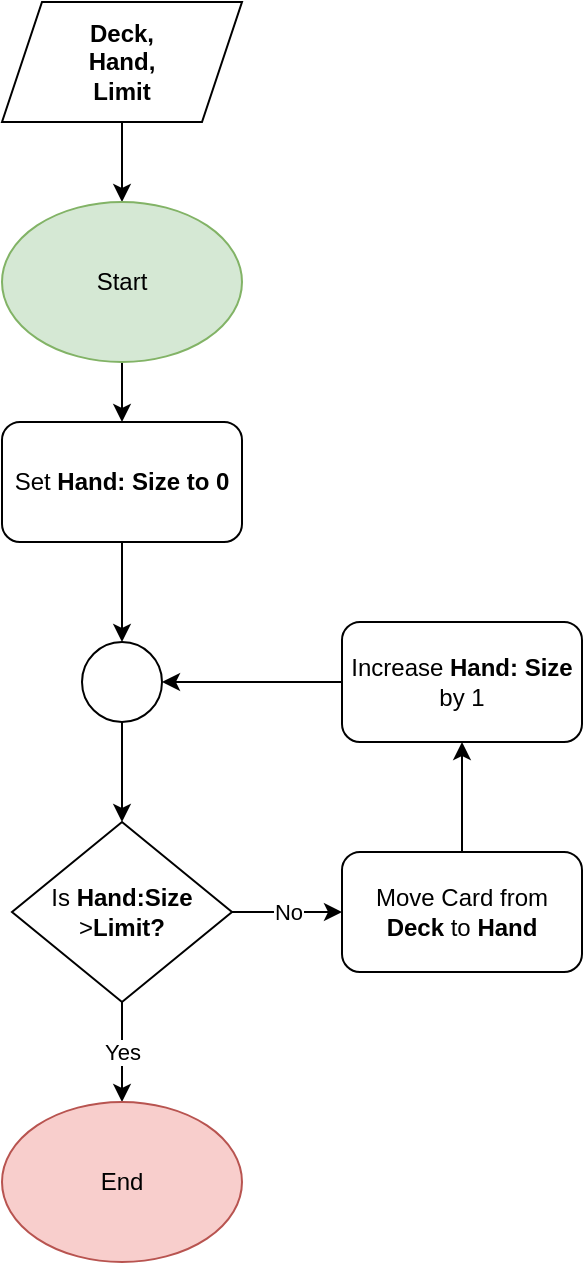 <mxfile version="24.7.10">
  <diagram name="Page-1" id="D8L0fwMmEL1XSVmyjN7t">
    <mxGraphModel dx="1430" dy="763" grid="1" gridSize="10" guides="1" tooltips="1" connect="1" arrows="1" fold="1" page="1" pageScale="1" pageWidth="850" pageHeight="1100" math="0" shadow="0">
      <root>
        <mxCell id="0" />
        <mxCell id="1" parent="0" />
        <mxCell id="ti-B7qjp64Do_ES1CstO-19" value="" style="edgeStyle=orthogonalEdgeStyle;rounded=0;orthogonalLoop=1;jettySize=auto;html=1;" edge="1" parent="1" source="ti-B7qjp64Do_ES1CstO-2" target="ti-B7qjp64Do_ES1CstO-3">
          <mxGeometry relative="1" as="geometry" />
        </mxCell>
        <mxCell id="ti-B7qjp64Do_ES1CstO-2" value="&lt;b&gt;Deck,&lt;br&gt;Hand,&lt;br&gt;Limit&lt;/b&gt;" style="shape=parallelogram;perimeter=parallelogramPerimeter;whiteSpace=wrap;html=1;fixedSize=1;" vertex="1" parent="1">
          <mxGeometry x="250" y="200" width="120" height="60" as="geometry" />
        </mxCell>
        <mxCell id="ti-B7qjp64Do_ES1CstO-18" value="" style="edgeStyle=orthogonalEdgeStyle;rounded=0;orthogonalLoop=1;jettySize=auto;html=1;" edge="1" parent="1" source="ti-B7qjp64Do_ES1CstO-3" target="ti-B7qjp64Do_ES1CstO-11">
          <mxGeometry relative="1" as="geometry" />
        </mxCell>
        <mxCell id="ti-B7qjp64Do_ES1CstO-3" value="Start" style="ellipse;whiteSpace=wrap;html=1;fillColor=#d5e8d4;strokeColor=#82b366;" vertex="1" parent="1">
          <mxGeometry x="250" y="300" width="120" height="80" as="geometry" />
        </mxCell>
        <mxCell id="ti-B7qjp64Do_ES1CstO-10" value="No" style="edgeStyle=orthogonalEdgeStyle;rounded=0;orthogonalLoop=1;jettySize=auto;html=1;" edge="1" parent="1" source="ti-B7qjp64Do_ES1CstO-4" target="ti-B7qjp64Do_ES1CstO-9">
          <mxGeometry relative="1" as="geometry" />
        </mxCell>
        <mxCell id="ti-B7qjp64Do_ES1CstO-23" value="Yes" style="edgeStyle=orthogonalEdgeStyle;rounded=0;orthogonalLoop=1;jettySize=auto;html=1;" edge="1" parent="1" source="ti-B7qjp64Do_ES1CstO-4" target="ti-B7qjp64Do_ES1CstO-22">
          <mxGeometry relative="1" as="geometry" />
        </mxCell>
        <mxCell id="ti-B7qjp64Do_ES1CstO-4" value="Is &lt;b&gt;Hand:Size&lt;br&gt;&lt;/b&gt;&amp;gt;&lt;b&gt;Limit?&lt;/b&gt;" style="rhombus;whiteSpace=wrap;html=1;" vertex="1" parent="1">
          <mxGeometry x="255" y="610" width="110" height="90" as="geometry" />
        </mxCell>
        <mxCell id="ti-B7qjp64Do_ES1CstO-13" value="" style="edgeStyle=orthogonalEdgeStyle;rounded=0;orthogonalLoop=1;jettySize=auto;html=1;" edge="1" parent="1" source="ti-B7qjp64Do_ES1CstO-9" target="ti-B7qjp64Do_ES1CstO-12">
          <mxGeometry relative="1" as="geometry" />
        </mxCell>
        <mxCell id="ti-B7qjp64Do_ES1CstO-9" value="Move Card from &lt;b&gt;Deck&lt;/b&gt;&amp;nbsp;to &lt;b&gt;Hand&lt;/b&gt;" style="rounded=1;whiteSpace=wrap;html=1;" vertex="1" parent="1">
          <mxGeometry x="420" y="625" width="120" height="60" as="geometry" />
        </mxCell>
        <mxCell id="ti-B7qjp64Do_ES1CstO-17" value="" style="edgeStyle=orthogonalEdgeStyle;rounded=0;orthogonalLoop=1;jettySize=auto;html=1;" edge="1" parent="1" source="ti-B7qjp64Do_ES1CstO-11" target="ti-B7qjp64Do_ES1CstO-14">
          <mxGeometry relative="1" as="geometry" />
        </mxCell>
        <mxCell id="ti-B7qjp64Do_ES1CstO-11" value="Set &lt;b&gt;Hand: Size to 0&lt;/b&gt;" style="rounded=1;whiteSpace=wrap;html=1;" vertex="1" parent="1">
          <mxGeometry x="250" y="410" width="120" height="60" as="geometry" />
        </mxCell>
        <mxCell id="ti-B7qjp64Do_ES1CstO-15" value="" style="edgeStyle=orthogonalEdgeStyle;rounded=0;orthogonalLoop=1;jettySize=auto;html=1;" edge="1" parent="1" source="ti-B7qjp64Do_ES1CstO-12" target="ti-B7qjp64Do_ES1CstO-14">
          <mxGeometry relative="1" as="geometry" />
        </mxCell>
        <mxCell id="ti-B7qjp64Do_ES1CstO-12" value="Increase &lt;b&gt;Hand: Size &lt;/b&gt;by 1" style="whiteSpace=wrap;html=1;rounded=1;" vertex="1" parent="1">
          <mxGeometry x="420" y="510" width="120" height="60" as="geometry" />
        </mxCell>
        <mxCell id="ti-B7qjp64Do_ES1CstO-16" value="" style="edgeStyle=orthogonalEdgeStyle;rounded=0;orthogonalLoop=1;jettySize=auto;html=1;" edge="1" parent="1" source="ti-B7qjp64Do_ES1CstO-14" target="ti-B7qjp64Do_ES1CstO-4">
          <mxGeometry relative="1" as="geometry" />
        </mxCell>
        <mxCell id="ti-B7qjp64Do_ES1CstO-14" value="" style="ellipse;whiteSpace=wrap;html=1;aspect=fixed;" vertex="1" parent="1">
          <mxGeometry x="290" y="520" width="40" height="40" as="geometry" />
        </mxCell>
        <mxCell id="ti-B7qjp64Do_ES1CstO-22" value="End" style="ellipse;whiteSpace=wrap;html=1;fillColor=#f8cecc;strokeColor=#b85450;" vertex="1" parent="1">
          <mxGeometry x="250" y="750" width="120" height="80" as="geometry" />
        </mxCell>
      </root>
    </mxGraphModel>
  </diagram>
</mxfile>
